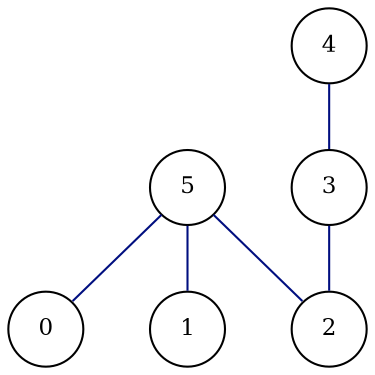 digraph G {
  center=1;
  nodesep=0.450000;
  ranksep=0.450000;
  size="82.670000,62.420000";
  0 [fontsize=11, label="0", shape=circle, ];
  1 [fontsize=11, label="1", shape=circle, ];
  2 [fontsize=11, label="2", shape=circle, ];
  3 [fontsize=11, label="3", shape=circle, ];
  4 [fontsize=11, label="4", shape=circle, ];
  5 [fontsize=11, label="5", shape=circle, ];
  
  
  3 -> 2 [dir=none, color="#000E7F", ];
  4 -> 3 [dir=none, color="#000E7F", ];
  5 -> 0 [dir=none, color="#000E7F", ];
  5 -> 1 [dir=none, color="#000E7F", ];
  5 -> 2 [dir=none, color="#000E7F", ];
  
  }
